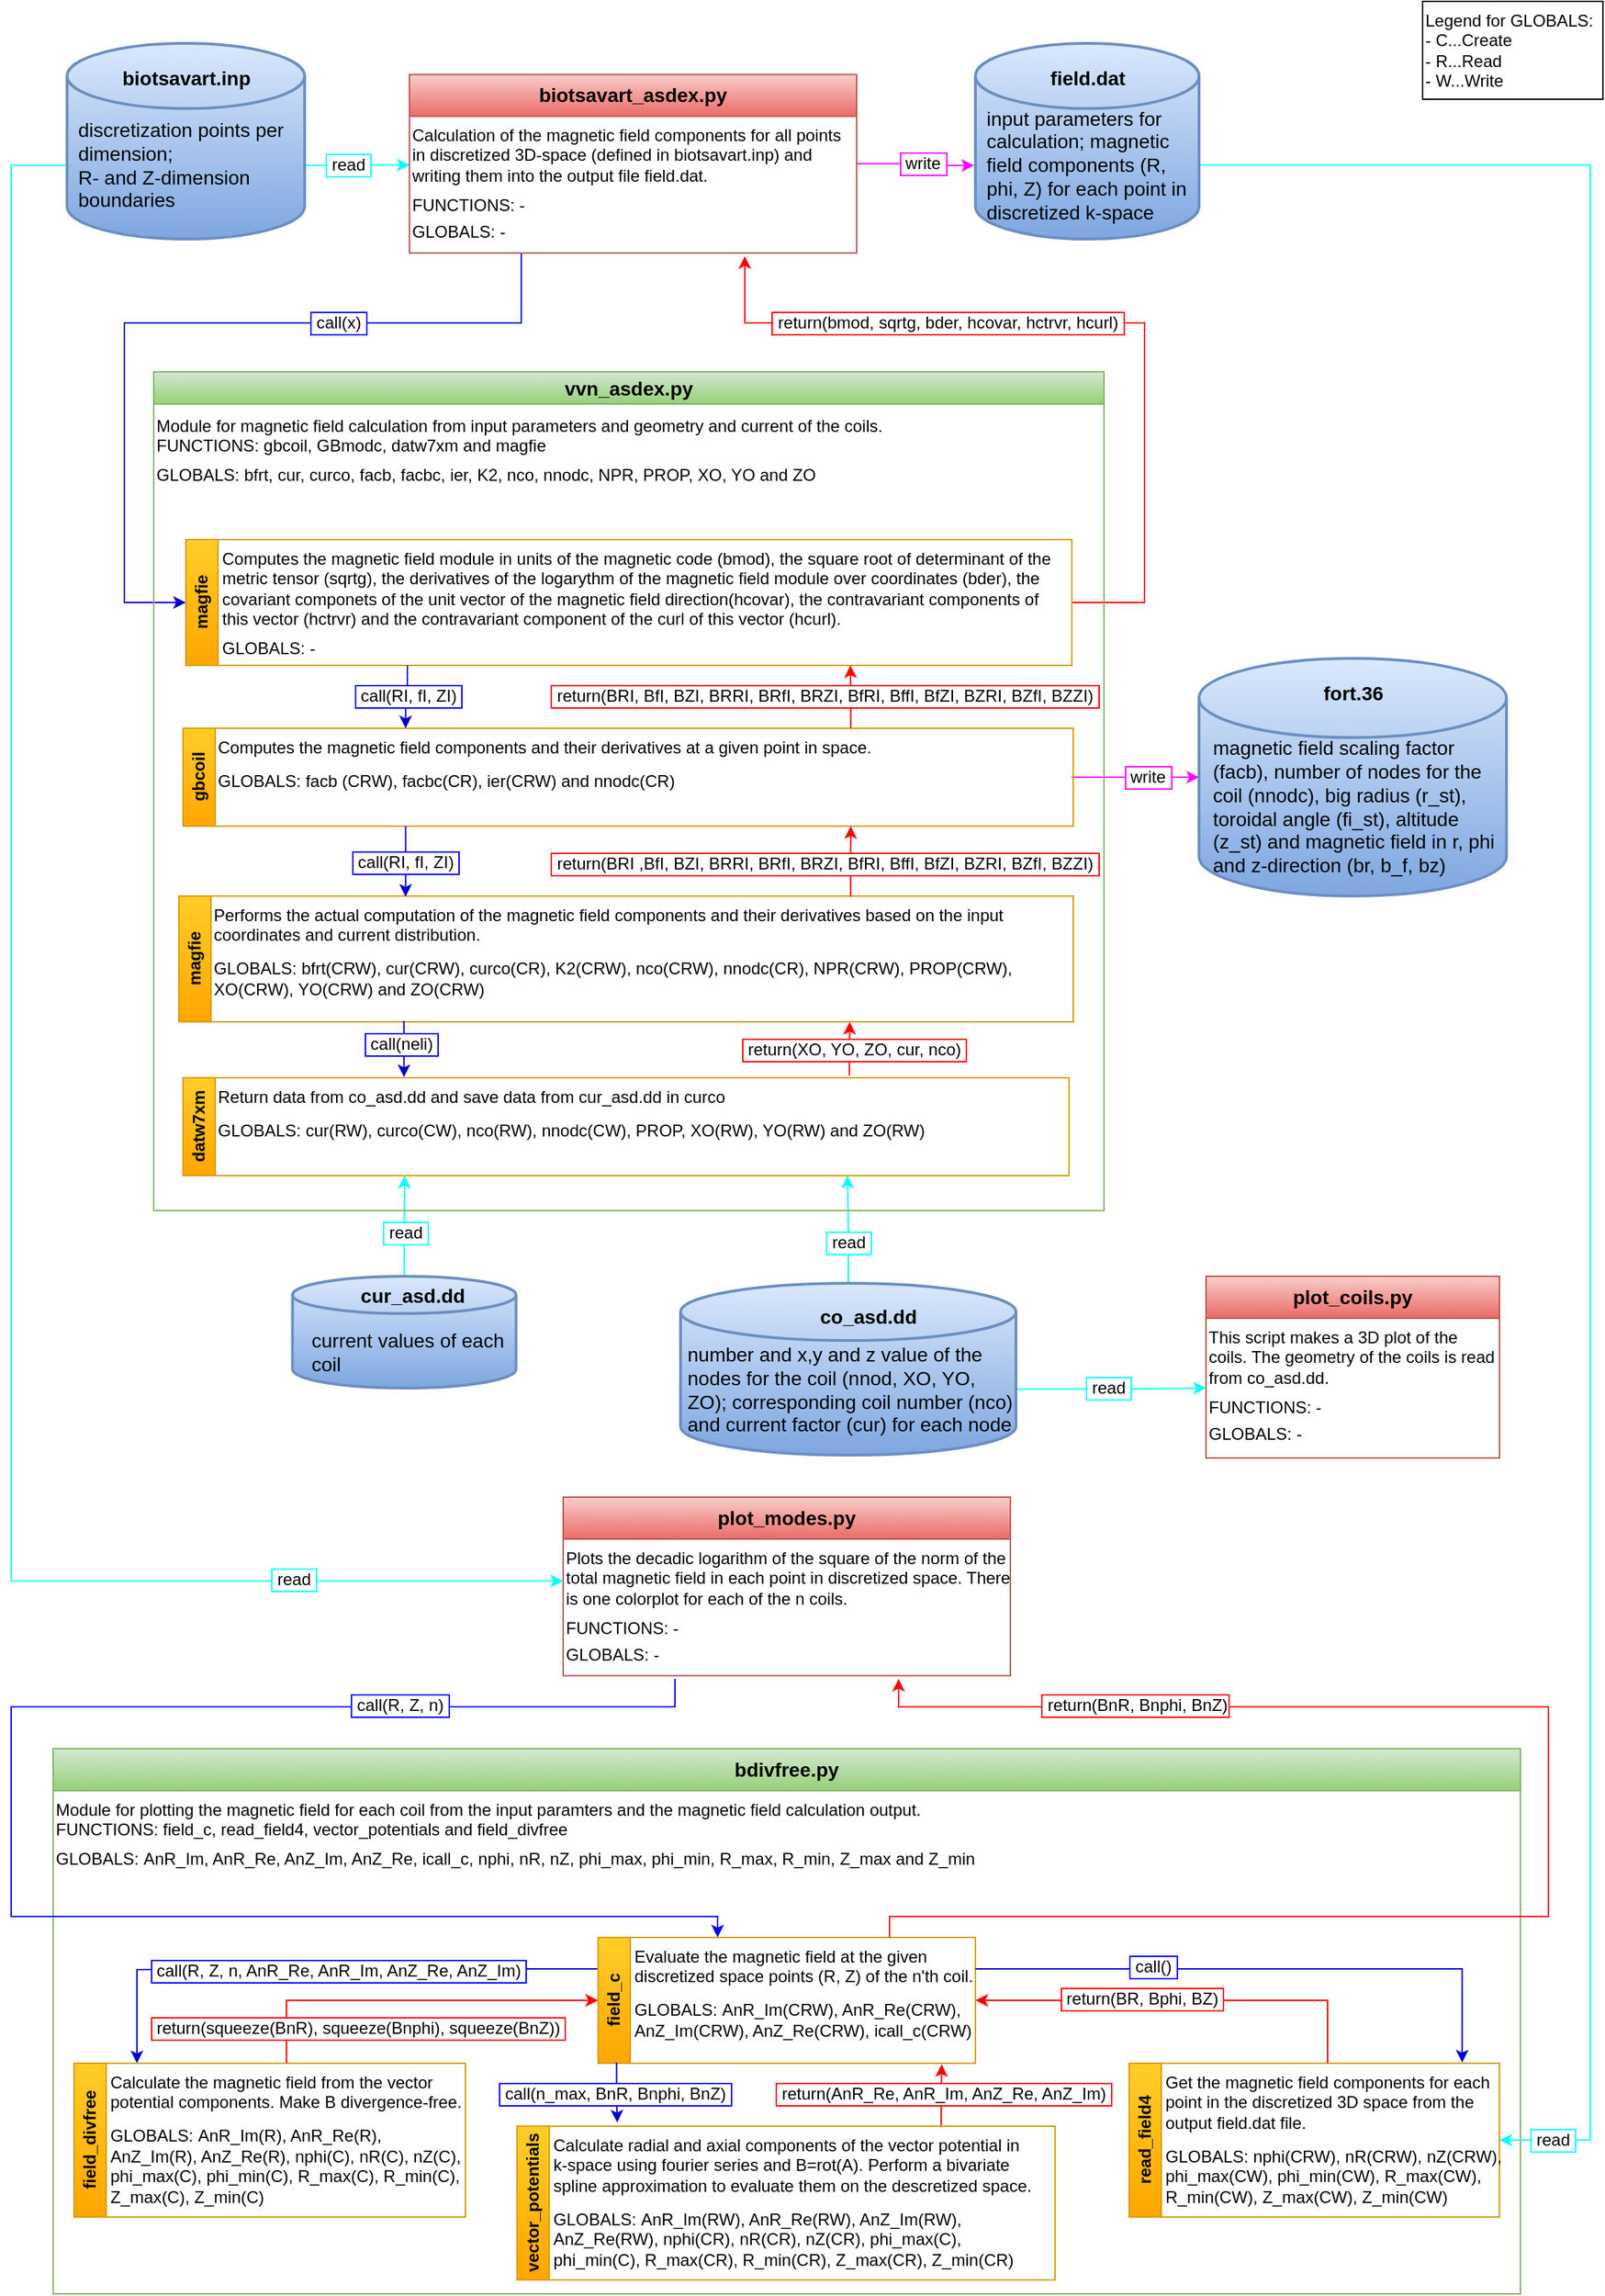 <mxfile version="24.7.17">
  <diagram name="Seite-1" id="KML-y1pZwPQG-cm2UpIH">
    <mxGraphModel dx="1119" dy="608" grid="1" gridSize="10" guides="1" tooltips="1" connect="1" arrows="1" fold="1" page="1" pageScale="1" pageWidth="1169" pageHeight="1654" math="0" shadow="0">
      <root>
        <mxCell id="0" />
        <mxCell id="1" parent="0" />
        <mxCell id="Q28VvBy3h67f0ebGIVPd-3" value="" style="edgeStyle=orthogonalEdgeStyle;rounded=0;orthogonalLoop=1;jettySize=auto;html=1;entryX=-0.006;entryY=0.624;entryDx=0;entryDy=0;entryPerimeter=0;strokeColor=#ff00ff;" parent="1" source="TQm6dS169vfw1QDtVwA7-24" target="TQm6dS169vfw1QDtVwA7-19" edge="1">
          <mxGeometry relative="1" as="geometry" />
        </mxCell>
        <mxCell id="Q28VvBy3h67f0ebGIVPd-5" value="&amp;nbsp;write&amp;nbsp;" style="edgeLabel;html=1;align=center;verticalAlign=middle;resizable=0;points=[];fontSize=12;labelBorderColor=#ff00ff;" parent="Q28VvBy3h67f0ebGIVPd-3" vertex="1" connectable="0">
          <mxGeometry x="-0.24" y="-2" relative="1" as="geometry">
            <mxPoint x="14" y="-2" as="offset" />
          </mxGeometry>
        </mxCell>
        <mxCell id="7N_agk7MGS3db1LfP_Yc-10" style="edgeStyle=orthogonalEdgeStyle;rounded=0;orthogonalLoop=1;jettySize=auto;html=1;exitX=0.25;exitY=1;exitDx=0;exitDy=0;entryX=0;entryY=0.5;entryDx=0;entryDy=0;fillColor=#1ba1e2;strokeColor=#0000cd;" parent="1" source="TQm6dS169vfw1QDtVwA7-24" target="7N_agk7MGS3db1LfP_Yc-7" edge="1">
          <mxGeometry relative="1" as="geometry">
            <Array as="points">
              <mxPoint x="395" y="230" />
              <mxPoint x="111" y="230" />
              <mxPoint x="111" y="430" />
              <mxPoint x="155" y="430" />
            </Array>
          </mxGeometry>
        </mxCell>
        <mxCell id="7N_agk7MGS3db1LfP_Yc-12" value="&amp;nbsp;call(x)&amp;nbsp;" style="edgeLabel;html=1;align=center;verticalAlign=middle;resizable=0;points=[];fontSize=12;fontStyle=0;labelBorderColor=#0000FF;" parent="7N_agk7MGS3db1LfP_Yc-10" vertex="1" connectable="0">
          <mxGeometry x="-0.385" y="-2" relative="1" as="geometry">
            <mxPoint x="-4" y="2" as="offset" />
          </mxGeometry>
        </mxCell>
        <mxCell id="TQm6dS169vfw1QDtVwA7-24" value="&lt;font style=&quot;font-size: 14px;&quot;&gt;biotsavart_asdex.py&lt;/font&gt;" style="swimlane;whiteSpace=wrap;html=1;startSize=30;fillColor=#f8cecc;gradientColor=#ea6b66;strokeColor=#b85450;" parent="1" vertex="1">
          <mxGeometry x="315" y="52.23" width="320" height="127.77" as="geometry" />
        </mxCell>
        <mxCell id="7N_agk7MGS3db1LfP_Yc-2" value="Calculation of the magnetic field components for all points in discretized 3D-space (defined in biotsavart.inp) and writing them into the output file field.dat.&lt;div style=&quot;line-height: 80%;&quot;&gt;&lt;br&gt;&lt;/div&gt;&lt;div style=&quot;line-height: 80%;&quot;&gt;FUNCTIONS: -&lt;br&gt;&lt;div style=&quot;line-height: 80%;&quot;&gt;&lt;br&gt;&lt;/div&gt;&lt;div&gt;GLOBALS: -&lt;/div&gt;&lt;/div&gt;" style="text;html=1;align=left;verticalAlign=top;whiteSpace=wrap;rounded=0;horizontal=1;" parent="TQm6dS169vfw1QDtVwA7-24" vertex="1">
          <mxGeometry y="30" width="320" height="100" as="geometry" />
        </mxCell>
        <mxCell id="Q28VvBy3h67f0ebGIVPd-6" value="" style="endArrow=classic;html=1;rounded=0;exitX=1.005;exitY=0.624;exitDx=0;exitDy=0;exitPerimeter=0;strokeColor=#00ffff;" parent="1" source="TQm6dS169vfw1QDtVwA7-11" edge="1">
          <mxGeometry width="50" height="50" relative="1" as="geometry">
            <mxPoint x="245" y="116.99" as="sourcePoint" />
            <mxPoint x="315" y="116.99" as="targetPoint" />
          </mxGeometry>
        </mxCell>
        <mxCell id="Q28VvBy3h67f0ebGIVPd-7" value="&amp;nbsp;read&amp;nbsp;" style="edgeLabel;html=1;align=center;verticalAlign=middle;resizable=0;points=[];fontSize=12;labelBorderColor=#00FFFF;" parent="Q28VvBy3h67f0ebGIVPd-6" vertex="1" connectable="0">
          <mxGeometry x="-0.192" y="-2" relative="1" as="geometry">
            <mxPoint y="-2" as="offset" />
          </mxGeometry>
        </mxCell>
        <mxCell id="7N_agk7MGS3db1LfP_Yc-11" style="edgeStyle=orthogonalEdgeStyle;rounded=0;orthogonalLoop=1;jettySize=auto;html=1;exitX=1;exitY=0.5;exitDx=0;exitDy=0;entryX=0.75;entryY=1;entryDx=0;entryDy=0;strokeColor=#ff0000;" parent="1" source="7N_agk7MGS3db1LfP_Yc-7" target="7N_agk7MGS3db1LfP_Yc-2" edge="1">
          <mxGeometry relative="1" as="geometry">
            <Array as="points">
              <mxPoint x="841" y="430" />
              <mxPoint x="841" y="230" />
              <mxPoint x="555" y="230" />
            </Array>
          </mxGeometry>
        </mxCell>
        <mxCell id="7N_agk7MGS3db1LfP_Yc-13" value="&amp;nbsp;return(bmod, sqrtg, bder, hcovar, hctrvr, hcurl)&amp;nbsp;" style="edgeLabel;html=1;align=center;verticalAlign=middle;resizable=0;points=[];fontSize=12;labelBorderColor=#ff0000;fontColor=#000000;" parent="7N_agk7MGS3db1LfP_Yc-11" vertex="1" connectable="0">
          <mxGeometry x="0.555" y="-3" relative="1" as="geometry">
            <mxPoint x="62" y="3" as="offset" />
          </mxGeometry>
        </mxCell>
        <mxCell id="7N_agk7MGS3db1LfP_Yc-56" style="edgeStyle=orthogonalEdgeStyle;rounded=0;orthogonalLoop=1;jettySize=auto;html=1;exitX=1;exitY=0.5;exitDx=0;exitDy=0;entryX=0;entryY=0.5;entryDx=0;entryDy=0;entryPerimeter=0;strokeColor=#FF00FF;" parent="1" source="7N_agk7MGS3db1LfP_Yc-28" target="7N_agk7MGS3db1LfP_Yc-45" edge="1">
          <mxGeometry relative="1" as="geometry">
            <mxPoint x="921" y="555" as="targetPoint" />
          </mxGeometry>
        </mxCell>
        <mxCell id="7N_agk7MGS3db1LfP_Yc-57" value="&amp;nbsp;write&amp;nbsp;" style="edgeLabel;html=1;align=center;verticalAlign=middle;resizable=0;points=[];fontSize=12;labelBorderColor=#FF00FF;" parent="7N_agk7MGS3db1LfP_Yc-56" vertex="1" connectable="0">
          <mxGeometry x="0.19" relative="1" as="geometry">
            <mxPoint as="offset" />
          </mxGeometry>
        </mxCell>
        <mxCell id="7N_agk7MGS3db1LfP_Yc-61" style="edgeStyle=orthogonalEdgeStyle;rounded=0;orthogonalLoop=1;jettySize=auto;html=1;exitX=0.5;exitY=0;exitDx=0;exitDy=0;exitPerimeter=0;entryX=0.25;entryY=1;entryDx=0;entryDy=0;strokeColor=#00ffff;" parent="1" source="7N_agk7MGS3db1LfP_Yc-53" target="7N_agk7MGS3db1LfP_Yc-32" edge="1">
          <mxGeometry relative="1" as="geometry" />
        </mxCell>
        <mxCell id="7N_agk7MGS3db1LfP_Yc-62" value="&amp;nbsp;read&amp;nbsp;" style="edgeLabel;html=1;align=center;verticalAlign=middle;resizable=0;points=[];fontSize=12;labelBorderColor=#00FFFF;" parent="7N_agk7MGS3db1LfP_Yc-61" vertex="1" connectable="0">
          <mxGeometry x="-0.388" y="-3" relative="1" as="geometry">
            <mxPoint x="-3" y="-9" as="offset" />
          </mxGeometry>
        </mxCell>
        <mxCell id="7N_agk7MGS3db1LfP_Yc-63" style="edgeStyle=orthogonalEdgeStyle;rounded=0;orthogonalLoop=1;jettySize=auto;html=1;exitX=0.5;exitY=0;exitDx=0;exitDy=0;exitPerimeter=0;entryX=0.75;entryY=1;entryDx=0;entryDy=0;strokeColor=#00FFFF;" parent="1" source="7N_agk7MGS3db1LfP_Yc-49" target="7N_agk7MGS3db1LfP_Yc-32" edge="1">
          <mxGeometry relative="1" as="geometry" />
        </mxCell>
        <mxCell id="7N_agk7MGS3db1LfP_Yc-64" value="&amp;nbsp;read&amp;nbsp;" style="edgeLabel;html=1;align=center;verticalAlign=middle;resizable=0;points=[];fontSize=12;labelBorderColor=#00FFFF;" parent="7N_agk7MGS3db1LfP_Yc-63" vertex="1" connectable="0">
          <mxGeometry x="-0.246" relative="1" as="geometry">
            <mxPoint as="offset" />
          </mxGeometry>
        </mxCell>
        <mxCell id="7N_agk7MGS3db1LfP_Yc-65" value="&lt;font style=&quot;font-size: 14px;&quot;&gt;plot_modes.py&lt;/font&gt;" style="swimlane;whiteSpace=wrap;html=1;startSize=30;fillColor=#f8cecc;gradientColor=#ea6b66;strokeColor=#b85450;" parent="1" vertex="1">
          <mxGeometry x="425" y="1070" width="320" height="127.77" as="geometry" />
        </mxCell>
        <mxCell id="7N_agk7MGS3db1LfP_Yc-66" value="Plots the decadic logarithm of the square of the norm of the total magnetic field in each point in discretized space. There is one colorplot for each of the n coils.&lt;div style=&quot;line-height: 80%;&quot;&gt;&lt;br&gt;&lt;/div&gt;&lt;div style=&quot;line-height: 80%;&quot;&gt;FUNCTIONS: -&lt;br&gt;&lt;div style=&quot;line-height: 80%;&quot;&gt;&lt;br&gt;&lt;/div&gt;&lt;div&gt;GLOBALS: -&lt;/div&gt;&lt;/div&gt;" style="text;html=1;align=left;verticalAlign=top;whiteSpace=wrap;rounded=0;horizontal=1;" parent="7N_agk7MGS3db1LfP_Yc-65" vertex="1">
          <mxGeometry y="30" width="320" height="100" as="geometry" />
        </mxCell>
        <mxCell id="7N_agk7MGS3db1LfP_Yc-67" value="&lt;font style=&quot;font-size: 14px;&quot;&gt;bdivfree.py&lt;/font&gt;" style="swimlane;whiteSpace=wrap;html=1;startSize=30;fillColor=#d5e8d4;gradientColor=#97d077;strokeColor=#82b366;" parent="1" vertex="1">
          <mxGeometry x="60" y="1250" width="1050" height="390" as="geometry" />
        </mxCell>
        <mxCell id="7N_agk7MGS3db1LfP_Yc-68" value="&lt;div&gt;Module for plotting the magnetic field for each coil from the input paramters and the magnetic field calculation output.&amp;nbsp;&lt;/div&gt;&lt;div&gt;FUNCTIONS: field_c, read_field4, vector_potentials and field_divfree&lt;/div&gt;&lt;div style=&quot;line-height: 80%;&quot;&gt;&lt;br&gt;&lt;div style=&quot;line-height: 80%;&quot;&gt;GLOBALS:&amp;nbsp;&lt;span style=&quot;background-color: initial;&quot;&gt;AnR_Im, AnR_Re, AnZ_Im, AnZ_Re,&amp;nbsp;&lt;/span&gt;&lt;span style=&quot;background-color: initial;&quot;&gt;icall_c,&lt;/span&gt;&lt;span style=&quot;background-color: initial;&quot;&gt;&amp;nbsp;nphi,&lt;/span&gt;&lt;span style=&quot;background-color: initial;&quot;&gt;&amp;nbsp;&lt;/span&gt;&lt;span style=&quot;background-color: initial;&quot;&gt;nR,&lt;/span&gt;&lt;span style=&quot;background-color: initial;&quot;&gt;&amp;nbsp;nZ&lt;/span&gt;&lt;span style=&quot;background-color: initial;&quot;&gt;, phi_max, phi_min&lt;/span&gt;&lt;span style=&quot;background-color: initial;&quot;&gt;, R_max, R_min, Z_max and Z_min&lt;/span&gt;&lt;/div&gt;&lt;/div&gt;" style="text;html=1;align=left;verticalAlign=top;whiteSpace=wrap;rounded=0;horizontal=1;" parent="7N_agk7MGS3db1LfP_Yc-67" vertex="1">
          <mxGeometry y="30" width="1050" height="360" as="geometry" />
        </mxCell>
        <mxCell id="7N_agk7MGS3db1LfP_Yc-129" style="edgeStyle=orthogonalEdgeStyle;rounded=0;orthogonalLoop=1;jettySize=auto;html=1;exitX=0;exitY=0.25;exitDx=0;exitDy=0;strokeColor=#0000cd;" parent="7N_agk7MGS3db1LfP_Yc-67" source="7N_agk7MGS3db1LfP_Yc-79" edge="1">
          <mxGeometry relative="1" as="geometry">
            <mxPoint x="60" y="225" as="targetPoint" />
            <Array as="points">
              <mxPoint x="213" y="158" />
              <mxPoint x="60" y="158" />
            </Array>
          </mxGeometry>
        </mxCell>
        <mxCell id="7N_agk7MGS3db1LfP_Yc-131" value="&lt;font style=&quot;font-size: 12px;&quot;&gt;&amp;nbsp;call(R, Z, n, AnR_Re, AnR_Im, AnZ_Re, AnZ_Im)&amp;nbsp;&lt;/font&gt;" style="edgeLabel;html=1;align=center;verticalAlign=middle;resizable=0;points=[];labelBorderColor=#0000ff;" parent="7N_agk7MGS3db1LfP_Yc-129" vertex="1" connectable="0">
          <mxGeometry x="0.129" y="1" relative="1" as="geometry">
            <mxPoint x="38" as="offset" />
          </mxGeometry>
        </mxCell>
        <mxCell id="7N_agk7MGS3db1LfP_Yc-79" value="field_c" style="swimlane;horizontal=0;whiteSpace=wrap;html=1;fillColor=#ffcd28;gradientColor=#ffa500;strokeColor=#d79b00;" parent="7N_agk7MGS3db1LfP_Yc-67" vertex="1">
          <mxGeometry x="390" y="135" width="270" height="90" as="geometry">
            <mxRectangle x="23" y="140" width="40" height="70" as="alternateBounds" />
          </mxGeometry>
        </mxCell>
        <mxCell id="7N_agk7MGS3db1LfP_Yc-80" value="Evaluate the magnetic field at the given discretized space points (R, Z) of the n&#39;th coil.&lt;div style=&quot;line-height: 80%;&quot;&gt;&lt;br&gt;&lt;div style=&quot;line-height: 120%;&quot;&gt;GLOBALS:&amp;nbsp;&lt;span style=&quot;background-color: initial;&quot;&gt;AnR_Im(CRW), AnR_Re&lt;/span&gt;&lt;span style=&quot;background-color: initial;&quot;&gt;(CRW)&lt;/span&gt;&lt;span style=&quot;background-color: initial;&quot;&gt;, AnZ_Im&lt;/span&gt;&lt;span style=&quot;background-color: initial;&quot;&gt;(CRW)&lt;/span&gt;&lt;span style=&quot;background-color: initial;&quot;&gt;, AnZ_Re&lt;/span&gt;&lt;span style=&quot;background-color: initial;&quot;&gt;(CRW)&lt;/span&gt;&lt;span style=&quot;background-color: initial;&quot;&gt;,&amp;nbsp;&lt;/span&gt;&lt;span style=&quot;background-color: initial;&quot;&gt;icall_c&lt;/span&gt;&lt;span style=&quot;background-color: initial;&quot;&gt;(CRW)&lt;/span&gt;&lt;/div&gt;&lt;/div&gt;" style="text;html=1;align=left;verticalAlign=top;whiteSpace=wrap;rounded=0;" parent="7N_agk7MGS3db1LfP_Yc-79" vertex="1">
          <mxGeometry x="24" width="246" height="90" as="geometry" />
        </mxCell>
        <mxCell id="7N_agk7MGS3db1LfP_Yc-93" value="vector_potentials" style="swimlane;horizontal=0;whiteSpace=wrap;html=1;container=0;fillColor=#ffcd28;strokeColor=#d79b00;gradientColor=#ffa500;" parent="7N_agk7MGS3db1LfP_Yc-67" vertex="1">
          <mxGeometry x="332" y="270" width="385" height="110" as="geometry">
            <mxRectangle x="23" y="140" width="40" height="70" as="alternateBounds" />
          </mxGeometry>
        </mxCell>
        <mxCell id="7N_agk7MGS3db1LfP_Yc-97" value="read_field4" style="swimlane;horizontal=0;whiteSpace=wrap;html=1;container=0;fillColor=#ffcd28;strokeColor=#d79b00;gradientColor=#ffa500;" parent="7N_agk7MGS3db1LfP_Yc-67" vertex="1">
          <mxGeometry x="770" y="225" width="265" height="110" as="geometry">
            <mxRectangle x="23" y="140" width="40" height="70" as="alternateBounds" />
          </mxGeometry>
        </mxCell>
        <mxCell id="7N_agk7MGS3db1LfP_Yc-107" value="field_divfree" style="swimlane;horizontal=0;whiteSpace=wrap;html=1;container=0;fillColor=#ffcd28;strokeColor=#d79b00;gradientColor=#ffa500;" parent="7N_agk7MGS3db1LfP_Yc-67" vertex="1">
          <mxGeometry x="15" y="225" width="280" height="110" as="geometry">
            <mxRectangle x="23" y="140" width="40" height="70" as="alternateBounds" />
          </mxGeometry>
        </mxCell>
        <mxCell id="7N_agk7MGS3db1LfP_Yc-130" style="edgeStyle=orthogonalEdgeStyle;rounded=0;orthogonalLoop=1;jettySize=auto;html=1;exitX=0.5;exitY=0;exitDx=0;exitDy=0;entryX=0;entryY=0.5;entryDx=0;entryDy=0;strokeColor=#ff0000;" parent="7N_agk7MGS3db1LfP_Yc-67" source="7N_agk7MGS3db1LfP_Yc-108" target="7N_agk7MGS3db1LfP_Yc-79" edge="1">
          <mxGeometry relative="1" as="geometry" />
        </mxCell>
        <mxCell id="7N_agk7MGS3db1LfP_Yc-132" value="&lt;font style=&quot;font-size: 12px;&quot;&gt;&amp;nbsp;return(squeeze(BnR), squeeze(Bnphi), squeeze(BnZ))&amp;nbsp;&lt;/font&gt;" style="edgeLabel;html=1;align=center;verticalAlign=middle;resizable=0;points=[];labelBorderColor=#ff0000;" parent="7N_agk7MGS3db1LfP_Yc-130" vertex="1" connectable="0">
          <mxGeometry x="0.061" y="3" relative="1" as="geometry">
            <mxPoint x="-46" y="23" as="offset" />
          </mxGeometry>
        </mxCell>
        <mxCell id="7N_agk7MGS3db1LfP_Yc-135" style="edgeStyle=orthogonalEdgeStyle;rounded=0;orthogonalLoop=1;jettySize=auto;html=1;exitX=0.785;exitY=-0.006;exitDx=0;exitDy=0;entryX=0.902;entryY=1.008;entryDx=0;entryDy=0;entryPerimeter=0;exitPerimeter=0;strokeColor=#ff0000;" parent="7N_agk7MGS3db1LfP_Yc-67" source="7N_agk7MGS3db1LfP_Yc-94" target="7N_agk7MGS3db1LfP_Yc-80" edge="1">
          <mxGeometry relative="1" as="geometry" />
        </mxCell>
        <mxCell id="7N_agk7MGS3db1LfP_Yc-136" value="&lt;font style=&quot;font-size: 12px;&quot;&gt;&amp;nbsp;return(AnR_Re, AnR_Im, AnZ_Re, AnZ_Im)&amp;nbsp;&lt;/font&gt;" style="edgeLabel;html=1;align=center;verticalAlign=middle;resizable=0;points=[];labelBorderColor=#ff0000;" parent="7N_agk7MGS3db1LfP_Yc-135" vertex="1" connectable="0">
          <mxGeometry x="-0.179" y="-1" relative="1" as="geometry">
            <mxPoint y="-5" as="offset" />
          </mxGeometry>
        </mxCell>
        <mxCell id="7N_agk7MGS3db1LfP_Yc-139" style="edgeStyle=orthogonalEdgeStyle;rounded=0;orthogonalLoop=1;jettySize=auto;html=1;exitX=0.049;exitY=0.995;exitDx=0;exitDy=0;entryX=0.134;entryY=-0.024;entryDx=0;entryDy=0;entryPerimeter=0;exitPerimeter=0;strokeColor=#0000cd;" parent="7N_agk7MGS3db1LfP_Yc-67" source="7N_agk7MGS3db1LfP_Yc-79" target="7N_agk7MGS3db1LfP_Yc-94" edge="1">
          <mxGeometry relative="1" as="geometry" />
        </mxCell>
        <mxCell id="7N_agk7MGS3db1LfP_Yc-140" value="&lt;span style=&quot;font-size: 12px;&quot;&gt;&amp;nbsp;call(n_max, BnR, Bnphi, BnZ)&amp;nbsp;&lt;/span&gt;" style="edgeLabel;html=1;align=center;verticalAlign=middle;resizable=0;points=[];labelBorderColor=#0000ff;" parent="7N_agk7MGS3db1LfP_Yc-139" vertex="1" connectable="0">
          <mxGeometry x="-0.03" y="-1" relative="1" as="geometry">
            <mxPoint y="1" as="offset" />
          </mxGeometry>
        </mxCell>
        <mxCell id="7N_agk7MGS3db1LfP_Yc-141" style="edgeStyle=orthogonalEdgeStyle;rounded=0;orthogonalLoop=1;jettySize=auto;html=1;exitX=1;exitY=0.25;exitDx=0;exitDy=0;entryX=0.908;entryY=-0.005;entryDx=0;entryDy=0;entryPerimeter=0;strokeColor=#0000cd;" parent="7N_agk7MGS3db1LfP_Yc-67" source="7N_agk7MGS3db1LfP_Yc-80" target="7N_agk7MGS3db1LfP_Yc-98" edge="1">
          <mxGeometry relative="1" as="geometry" />
        </mxCell>
        <mxCell id="7N_agk7MGS3db1LfP_Yc-144" value="&lt;font style=&quot;font-size: 12px;&quot;&gt;&amp;nbsp;call()&amp;nbsp;&lt;/font&gt;" style="edgeLabel;html=1;align=center;verticalAlign=middle;resizable=0;points=[];fontSize=12;labelBorderColor=#0000ff;" parent="7N_agk7MGS3db1LfP_Yc-141" vertex="1" connectable="0">
          <mxGeometry x="-0.389" y="2" relative="1" as="geometry">
            <mxPoint as="offset" />
          </mxGeometry>
        </mxCell>
        <mxCell id="7N_agk7MGS3db1LfP_Yc-142" style="edgeStyle=orthogonalEdgeStyle;rounded=0;orthogonalLoop=1;jettySize=auto;html=1;exitX=0.5;exitY=0;exitDx=0;exitDy=0;entryX=1;entryY=0.5;entryDx=0;entryDy=0;strokeColor=#ff0000;" parent="7N_agk7MGS3db1LfP_Yc-67" source="7N_agk7MGS3db1LfP_Yc-98" target="7N_agk7MGS3db1LfP_Yc-80" edge="1">
          <mxGeometry relative="1" as="geometry" />
        </mxCell>
        <mxCell id="7N_agk7MGS3db1LfP_Yc-145" value="&lt;font style=&quot;font-size: 12px;&quot;&gt;&amp;nbsp;return(BR, Bphi, BZ)&amp;nbsp;&lt;/font&gt;" style="edgeLabel;html=1;align=center;verticalAlign=middle;resizable=0;points=[];labelBorderColor=#ff0000;" parent="7N_agk7MGS3db1LfP_Yc-142" vertex="1" connectable="0">
          <mxGeometry x="0.202" y="-1" relative="1" as="geometry">
            <mxPoint as="offset" />
          </mxGeometry>
        </mxCell>
        <mxCell id="7N_agk7MGS3db1LfP_Yc-108" value="Calculate the magnetic field from the vector potential components. Make B divergence-free.&lt;div style=&quot;line-height: 80%;&quot;&gt;&lt;br&gt;&lt;div style=&quot;line-height: 120%;&quot;&gt;GLOBALS:&amp;nbsp;&lt;span style=&quot;background-color: initial;&quot;&gt;AnR_Im(R), AnR_Re&lt;/span&gt;&lt;span style=&quot;background-color: initial;&quot;&gt;(R)&lt;/span&gt;&lt;span style=&quot;background-color: initial;&quot;&gt;, AnZ_Im&lt;/span&gt;&lt;span style=&quot;background-color: initial;&quot;&gt;(R)&lt;/span&gt;&lt;span style=&quot;background-color: initial;&quot;&gt;, AnZ_Re&lt;/span&gt;&lt;span style=&quot;background-color: initial;&quot;&gt;(R)&lt;/span&gt;&lt;span style=&quot;background-color: initial;&quot;&gt;,&amp;nbsp;&lt;/span&gt;&lt;span style=&quot;background-color: initial;&quot;&gt;nphi(C),&lt;/span&gt;&lt;span style=&quot;background-color: initial;&quot;&gt;&amp;nbsp;&lt;/span&gt;&lt;span style=&quot;background-color: initial;&quot;&gt;nR&lt;/span&gt;&lt;span style=&quot;background-color: initial;&quot;&gt;(C)&lt;/span&gt;&lt;span style=&quot;background-color: initial;&quot;&gt;,&lt;/span&gt;&lt;span style=&quot;background-color: initial;&quot;&gt;&amp;nbsp;nZ&lt;/span&gt;&lt;span style=&quot;background-color: initial;&quot;&gt;(C)&lt;/span&gt;&lt;span style=&quot;background-color: initial;&quot;&gt;, phi_max&lt;/span&gt;&lt;span style=&quot;background-color: initial;&quot;&gt;(C)&lt;/span&gt;&lt;span style=&quot;background-color: initial;&quot;&gt;, phi_min&lt;/span&gt;&lt;span style=&quot;background-color: initial;&quot;&gt;(C)&lt;/span&gt;&lt;span style=&quot;background-color: initial;&quot;&gt;, R_max&lt;/span&gt;&lt;span style=&quot;background-color: initial;&quot;&gt;(C)&lt;/span&gt;&lt;span style=&quot;background-color: initial;&quot;&gt;, R_min&lt;/span&gt;&lt;span style=&quot;background-color: initial;&quot;&gt;(C)&lt;/span&gt;&lt;span style=&quot;background-color: initial;&quot;&gt;, Z_max&lt;/span&gt;&lt;span style=&quot;background-color: initial;&quot;&gt;(C)&lt;/span&gt;&lt;span style=&quot;background-color: initial;&quot;&gt;, Z_min&lt;/span&gt;&lt;span style=&quot;background-color: initial;&quot;&gt;(C)&lt;/span&gt;&lt;/div&gt;&lt;/div&gt;" style="text;html=1;align=left;verticalAlign=top;whiteSpace=wrap;rounded=0;" parent="7N_agk7MGS3db1LfP_Yc-67" vertex="1">
          <mxGeometry x="39" y="225" width="256" height="110" as="geometry" />
        </mxCell>
        <mxCell id="7N_agk7MGS3db1LfP_Yc-94" value="Calculate radial and axial components of the vector potential in&amp;nbsp;&lt;div&gt;k-space using fourier series and B=rot(A). Perform a bivariate spline approximation to evaluate them on the descretized space.&lt;div style=&quot;line-height: 80%;&quot;&gt;&lt;br&gt;&lt;div style=&quot;line-height: 120%;&quot;&gt;GLOBALS:&amp;nbsp;&lt;span style=&quot;background-color: initial;&quot;&gt;AnR_Im(RW), AnR_Re&lt;/span&gt;&lt;span style=&quot;background-color: initial;&quot;&gt;(RW)&lt;/span&gt;&lt;span style=&quot;background-color: initial;&quot;&gt;, AnZ_Im&lt;/span&gt;&lt;span style=&quot;background-color: initial;&quot;&gt;(RW)&lt;/span&gt;&lt;span style=&quot;background-color: initial;&quot;&gt;, AnZ_Re&lt;/span&gt;&lt;span style=&quot;background-color: initial;&quot;&gt;(RW)&lt;/span&gt;&lt;span style=&quot;background-color: initial;&quot;&gt;,&amp;nbsp;&lt;/span&gt;&lt;span style=&quot;background-color: initial;&quot;&gt;nphi(CR),&lt;/span&gt;&lt;span style=&quot;background-color: initial;&quot;&gt;&amp;nbsp;&lt;/span&gt;&lt;span style=&quot;background-color: initial;&quot;&gt;nR&lt;/span&gt;&lt;span style=&quot;background-color: initial;&quot;&gt;(CR)&lt;/span&gt;&lt;span style=&quot;background-color: initial;&quot;&gt;,&lt;/span&gt;&lt;span style=&quot;background-color: initial;&quot;&gt;&amp;nbsp;nZ&lt;/span&gt;&lt;span style=&quot;background-color: initial;&quot;&gt;(CR)&lt;/span&gt;&lt;span style=&quot;background-color: initial;&quot;&gt;, phi_max&lt;/span&gt;&lt;span style=&quot;background-color: initial;&quot;&gt;(C)&lt;/span&gt;&lt;span style=&quot;background-color: initial;&quot;&gt;, phi_min&lt;/span&gt;&lt;span style=&quot;background-color: initial;&quot;&gt;(C)&lt;/span&gt;&lt;span style=&quot;background-color: initial;&quot;&gt;, R_max&lt;/span&gt;&lt;span style=&quot;background-color: initial;&quot;&gt;(CR)&lt;/span&gt;&lt;span style=&quot;background-color: initial;&quot;&gt;, R_min&lt;/span&gt;&lt;span style=&quot;background-color: initial;&quot;&gt;(CR)&lt;/span&gt;&lt;span style=&quot;background-color: initial;&quot;&gt;, Z_max&lt;/span&gt;&lt;span style=&quot;background-color: initial;&quot;&gt;(CR)&lt;/span&gt;&lt;span style=&quot;background-color: initial;&quot;&gt;, Z_min&lt;/span&gt;&lt;span style=&quot;background-color: initial;&quot;&gt;(CR)&lt;/span&gt;&lt;/div&gt;&lt;/div&gt;&lt;/div&gt;" style="text;html=1;align=left;verticalAlign=top;whiteSpace=wrap;rounded=0;" parent="7N_agk7MGS3db1LfP_Yc-67" vertex="1">
          <mxGeometry x="356" y="270" width="356" height="110" as="geometry" />
        </mxCell>
        <mxCell id="7N_agk7MGS3db1LfP_Yc-98" value="Get the magnetic field components for each point in the discretized 3D space from the output field.dat file.&lt;div style=&quot;line-height: 80%;&quot;&gt;&lt;br&gt;&lt;div style=&quot;line-height: 120%;&quot;&gt;GLOBALS:&amp;nbsp;&lt;span style=&quot;background-color: initial;&quot;&gt;nphi(CRW),&lt;/span&gt;&lt;span style=&quot;background-color: initial;&quot;&gt;&amp;nbsp;&lt;/span&gt;&lt;span style=&quot;background-color: initial;&quot;&gt;nR&lt;/span&gt;&lt;span style=&quot;background-color: initial;&quot;&gt;(CRW)&lt;/span&gt;&lt;span style=&quot;background-color: initial;&quot;&gt;,&lt;/span&gt;&lt;span style=&quot;background-color: initial;&quot;&gt;&amp;nbsp;nZ&lt;/span&gt;&lt;span style=&quot;background-color: initial;&quot;&gt;(CRW)&lt;/span&gt;&lt;span style=&quot;background-color: initial;&quot;&gt;, phi_max&lt;/span&gt;&lt;span style=&quot;background-color: initial;&quot;&gt;(CW)&lt;/span&gt;&lt;span style=&quot;background-color: initial;&quot;&gt;, phi_min&lt;/span&gt;&lt;span style=&quot;background-color: initial;&quot;&gt;(CW)&lt;/span&gt;&lt;span style=&quot;background-color: initial;&quot;&gt;, R_max&lt;/span&gt;&lt;span style=&quot;background-color: initial;&quot;&gt;(CW)&lt;/span&gt;&lt;span style=&quot;background-color: initial;&quot;&gt;, R_min&lt;/span&gt;&lt;span style=&quot;background-color: initial;&quot;&gt;(CW)&lt;/span&gt;&lt;span style=&quot;background-color: initial;&quot;&gt;, Z_max&lt;/span&gt;&lt;span style=&quot;background-color: initial;&quot;&gt;(CW)&lt;/span&gt;&lt;span style=&quot;background-color: initial;&quot;&gt;, Z_min&lt;/span&gt;&lt;span style=&quot;background-color: initial;&quot;&gt;(CW)&lt;/span&gt;&lt;/div&gt;&lt;/div&gt;" style="text;html=1;align=left;verticalAlign=top;whiteSpace=wrap;rounded=0;" parent="7N_agk7MGS3db1LfP_Yc-67" vertex="1">
          <mxGeometry x="794" y="225" width="236" height="110" as="geometry" />
        </mxCell>
        <mxCell id="7N_agk7MGS3db1LfP_Yc-112" style="edgeStyle=orthogonalEdgeStyle;rounded=0;orthogonalLoop=1;jettySize=auto;html=1;exitX=0.25;exitY=1;exitDx=0;exitDy=0;entryX=0.25;entryY=0;entryDx=0;entryDy=0;strokeColor=#0000ff;" parent="1" source="7N_agk7MGS3db1LfP_Yc-66" target="7N_agk7MGS3db1LfP_Yc-80" edge="1">
          <mxGeometry relative="1" as="geometry">
            <Array as="points">
              <mxPoint x="505" y="1220" />
              <mxPoint x="30" y="1220" />
              <mxPoint x="30" y="1370" />
              <mxPoint x="535" y="1370" />
            </Array>
          </mxGeometry>
        </mxCell>
        <mxCell id="7N_agk7MGS3db1LfP_Yc-124" value="&amp;nbsp;call(R, Z, n)&amp;nbsp;" style="edgeLabel;html=1;align=center;verticalAlign=middle;resizable=0;points=[];fontSize=12;labelBorderColor=#0000FF;" parent="7N_agk7MGS3db1LfP_Yc-112" vertex="1" connectable="0">
          <mxGeometry x="-0.627" y="-1" relative="1" as="geometry">
            <mxPoint as="offset" />
          </mxGeometry>
        </mxCell>
        <mxCell id="7N_agk7MGS3db1LfP_Yc-113" style="edgeStyle=orthogonalEdgeStyle;rounded=0;orthogonalLoop=1;jettySize=auto;html=1;exitX=0.75;exitY=0;exitDx=0;exitDy=0;entryX=0.75;entryY=1;entryDx=0;entryDy=0;strokeColor=#ff0000;" parent="1" source="7N_agk7MGS3db1LfP_Yc-80" target="7N_agk7MGS3db1LfP_Yc-66" edge="1">
          <mxGeometry relative="1" as="geometry">
            <Array as="points">
              <mxPoint x="659" y="1370" />
              <mxPoint x="1130" y="1370" />
              <mxPoint x="1130" y="1220" />
              <mxPoint x="665" y="1220" />
            </Array>
          </mxGeometry>
        </mxCell>
        <mxCell id="7N_agk7MGS3db1LfP_Yc-125" value="&lt;font style=&quot;font-size: 12px;&quot;&gt;&amp;nbsp;return(BnR, Bnphi, BnZ)&lt;/font&gt;" style="edgeLabel;html=1;align=center;verticalAlign=middle;resizable=0;points=[];labelBorderColor=#ff0000;" parent="7N_agk7MGS3db1LfP_Yc-113" vertex="1" connectable="0">
          <mxGeometry x="0.664" y="-1" relative="1" as="geometry">
            <mxPoint as="offset" />
          </mxGeometry>
        </mxCell>
        <mxCell id="7N_agk7MGS3db1LfP_Yc-122" style="edgeStyle=orthogonalEdgeStyle;rounded=0;orthogonalLoop=1;jettySize=auto;html=1;exitX=0;exitY=0.5;exitDx=0;exitDy=0;strokeColor=#00FFFF;" parent="1" source="TQm6dS169vfw1QDtVwA7-15" edge="1">
          <mxGeometry relative="1" as="geometry">
            <mxPoint x="425" y="1130" as="targetPoint" />
            <Array as="points">
              <mxPoint x="30" y="117" />
              <mxPoint x="30" y="1130" />
            </Array>
            <mxPoint x="132.64" y="643" as="sourcePoint" />
          </mxGeometry>
        </mxCell>
        <mxCell id="7N_agk7MGS3db1LfP_Yc-123" value="&lt;font style=&quot;font-size: 12px;&quot;&gt;&amp;nbsp;read&amp;nbsp;&lt;/font&gt;" style="edgeLabel;html=1;align=center;verticalAlign=middle;resizable=0;points=[];labelBorderColor=#00FFFF;" parent="7N_agk7MGS3db1LfP_Yc-122" vertex="1" connectable="0">
          <mxGeometry x="0.875" y="4" relative="1" as="geometry">
            <mxPoint x="-102" y="3" as="offset" />
          </mxGeometry>
        </mxCell>
        <mxCell id="7N_agk7MGS3db1LfP_Yc-126" style="edgeStyle=orthogonalEdgeStyle;rounded=0;orthogonalLoop=1;jettySize=auto;html=1;entryX=1;entryY=0.5;entryDx=0;entryDy=0;strokeColor=#00FFFF;" parent="1" target="7N_agk7MGS3db1LfP_Yc-97" edge="1">
          <mxGeometry relative="1" as="geometry">
            <mxPoint x="880" y="117" as="sourcePoint" />
            <mxPoint x="1100" y="1505" as="targetPoint" />
            <Array as="points">
              <mxPoint x="1160" y="117" />
              <mxPoint x="1160" y="1530" />
            </Array>
          </mxGeometry>
        </mxCell>
        <mxCell id="7N_agk7MGS3db1LfP_Yc-127" value="&lt;font style=&quot;font-size: 12px;&quot;&gt;&amp;nbsp;read&amp;nbsp;&lt;/font&gt;" style="edgeLabel;html=1;align=center;verticalAlign=middle;resizable=0;points=[];fontSize=12;labelBorderColor=#00FFFF;" parent="7N_agk7MGS3db1LfP_Yc-126" vertex="1" connectable="0">
          <mxGeometry x="0.933" y="1" relative="1" as="geometry">
            <mxPoint x="-21" y="-1" as="offset" />
          </mxGeometry>
        </mxCell>
        <mxCell id="7N_agk7MGS3db1LfP_Yc-146" value="&lt;font style=&quot;font-size: 14px;&quot;&gt;plot_coils.py&lt;/font&gt;" style="swimlane;whiteSpace=wrap;html=1;startSize=30;fillColor=#f8cecc;gradientColor=#ea6b66;strokeColor=#b85450;" parent="1" vertex="1">
          <mxGeometry x="885" y="912" width="210" height="130" as="geometry" />
        </mxCell>
        <mxCell id="7N_agk7MGS3db1LfP_Yc-147" value="This script makes a 3D plot of the coils. The geometry of the coils is read from co_asd.dd.&lt;div style=&quot;line-height: 80%;&quot;&gt;&lt;br&gt;&lt;/div&gt;&lt;div style=&quot;line-height: 80%;&quot;&gt;FUNCTIONS: -&lt;br&gt;&lt;div style=&quot;line-height: 80%;&quot;&gt;&lt;br&gt;&lt;/div&gt;&lt;div&gt;GLOBALS: -&lt;/div&gt;&lt;/div&gt;" style="text;html=1;align=left;verticalAlign=top;whiteSpace=wrap;rounded=0;horizontal=1;" parent="7N_agk7MGS3db1LfP_Yc-146" vertex="1">
          <mxGeometry y="30" width="210" height="100" as="geometry" />
        </mxCell>
        <mxCell id="7N_agk7MGS3db1LfP_Yc-149" style="edgeStyle=orthogonalEdgeStyle;rounded=0;orthogonalLoop=1;jettySize=auto;html=1;exitX=1;exitY=0.5;exitDx=0;exitDy=0;entryX=0;entryY=0.5;entryDx=0;entryDy=0;strokeColor=#00FFFF;" parent="1" source="7N_agk7MGS3db1LfP_Yc-50" target="7N_agk7MGS3db1LfP_Yc-147" edge="1">
          <mxGeometry relative="1" as="geometry" />
        </mxCell>
        <mxCell id="7N_agk7MGS3db1LfP_Yc-150" value="&lt;font style=&quot;font-size: 12px;&quot;&gt;&amp;nbsp;read&amp;nbsp;&lt;/font&gt;" style="edgeLabel;html=1;align=center;verticalAlign=middle;resizable=0;points=[];labelBorderColor=#00FFFF;" parent="7N_agk7MGS3db1LfP_Yc-149" vertex="1" connectable="0">
          <mxGeometry x="-0.047" y="1" relative="1" as="geometry">
            <mxPoint as="offset" />
          </mxGeometry>
        </mxCell>
        <mxCell id="TQm6dS169vfw1QDtVwA7-11" value="" style="strokeWidth=2;html=1;shape=mxgraph.flowchart.database;whiteSpace=wrap;fillColor=#dae8fc;strokeColor=#6c8ebf;gradientColor=#7ea6e0;" parent="1" vertex="1">
          <mxGeometry x="70" y="30" width="170" height="140" as="geometry" />
        </mxCell>
        <mxCell id="TQm6dS169vfw1QDtVwA7-15" value="&lt;div style=&quot;&quot;&gt;&lt;font style=&quot;font-size: 14px;&quot;&gt;discretization points per dimension;&amp;nbsp;&lt;/font&gt;&lt;/div&gt;&lt;div style=&quot;&quot;&gt;&lt;font style=&quot;font-size: 14px;&quot;&gt;R- and Z-dimension boundaries&lt;/font&gt;&lt;/div&gt;" style="text;html=1;align=left;verticalAlign=middle;whiteSpace=wrap;rounded=0;" parent="1" vertex="1">
          <mxGeometry x="76.071" y="79.538" width="157.857" height="75.385" as="geometry" />
        </mxCell>
        <mxCell id="TQm6dS169vfw1QDtVwA7-16" value="&lt;font style=&quot;font-size: 14px;&quot;&gt;biotsavart.inp&lt;/font&gt;" style="text;strokeColor=none;fillColor=none;html=1;fontSize=24;fontStyle=1;verticalAlign=middle;align=center;" parent="1" vertex="1">
          <mxGeometry x="94.286" y="40.769" width="121.429" height="21.538" as="geometry" />
        </mxCell>
        <mxCell id="TQm6dS169vfw1QDtVwA7-19" value="" style="strokeWidth=2;html=1;shape=mxgraph.flowchart.database;whiteSpace=wrap;fillColor=#dae8fc;strokeColor=#6c8ebf;gradientColor=#7ea6e0;" parent="1" vertex="1">
          <mxGeometry x="720" y="30" width="160" height="140" as="geometry" />
        </mxCell>
        <mxCell id="TQm6dS169vfw1QDtVwA7-20" value="&lt;div style=&quot;&quot;&gt;&lt;span style=&quot;font-size: 14px;&quot;&gt;input parameters for calculation; magnetic field components (R, phi, Z) for each point in discretized k-space&lt;/span&gt;&lt;/div&gt;" style="text;html=1;align=left;verticalAlign=middle;whiteSpace=wrap;rounded=0;" parent="1" vertex="1">
          <mxGeometry x="725.714" y="79.538" width="148.571" height="75.385" as="geometry" />
        </mxCell>
        <mxCell id="TQm6dS169vfw1QDtVwA7-21" value="&lt;span style=&quot;font-size: 14px;&quot;&gt;field.dat&lt;/span&gt;" style="text;strokeColor=none;fillColor=none;html=1;fontSize=24;fontStyle=1;verticalAlign=middle;align=center;" parent="1" vertex="1">
          <mxGeometry x="742.857" y="40.769" width="114.286" height="21.538" as="geometry" />
        </mxCell>
        <mxCell id="7N_agk7MGS3db1LfP_Yc-45" value="" style="strokeWidth=2;html=1;shape=mxgraph.flowchart.database;whiteSpace=wrap;fillColor=#dae8fc;gradientColor=#7ea6e0;strokeColor=#6c8ebf;" parent="1" vertex="1">
          <mxGeometry x="880" y="470" width="220" height="170" as="geometry" />
        </mxCell>
        <mxCell id="7N_agk7MGS3db1LfP_Yc-46" value="&lt;div style=&quot;&quot;&gt;&lt;span style=&quot;font-size: 14px;&quot;&gt;magnetic field scaling factor (facb), number of nodes for the coil (nnodc),&amp;nbsp;&lt;/span&gt;&lt;span style=&quot;background-color: initial; font-size: 14px;&quot;&gt;big radius (r_st), toroidal angle (fi_st), altitude (z_st) and magnetic field in r, phi and z-direction (br, b_f, bz)&lt;/span&gt;&lt;/div&gt;" style="text;html=1;align=left;verticalAlign=middle;whiteSpace=wrap;rounded=0;" parent="1" vertex="1">
          <mxGeometry x="887.86" y="526" width="204.29" height="100.46" as="geometry" />
        </mxCell>
        <mxCell id="7N_agk7MGS3db1LfP_Yc-47" value="&lt;span style=&quot;font-size: 14px;&quot;&gt;fort.36&lt;/span&gt;" style="text;strokeColor=none;fillColor=none;html=1;fontSize=24;fontStyle=1;verticalAlign=middle;align=center;" parent="1" vertex="1">
          <mxGeometry x="932.867" y="480.769" width="114.286" height="21.538" as="geometry" />
        </mxCell>
        <mxCell id="7N_agk7MGS3db1LfP_Yc-49" value="" style="strokeWidth=2;html=1;shape=mxgraph.flowchart.database;whiteSpace=wrap;fillColor=#dae8fc;gradientColor=#7ea6e0;strokeColor=#6c8ebf;" parent="1" vertex="1">
          <mxGeometry x="509" y="917" width="240" height="123" as="geometry" />
        </mxCell>
        <mxCell id="7N_agk7MGS3db1LfP_Yc-50" value="&lt;div style=&quot;&quot;&gt;&lt;span style=&quot;font-size: 14px;&quot;&gt;number and x,y and z value of the nodes for the coil (nnod, XO, YO, ZO); corresponding coil number (nco) and current factor (cur) for each node&lt;/span&gt;&lt;br&gt;&lt;/div&gt;" style="text;html=1;align=left;verticalAlign=middle;whiteSpace=wrap;rounded=0;" parent="1" vertex="1">
          <mxGeometry x="512.29" y="960.46" width="237.71" height="64.62" as="geometry" />
        </mxCell>
        <mxCell id="7N_agk7MGS3db1LfP_Yc-51" value="&lt;span style=&quot;font-size: 14px;&quot;&gt;co_asd.dd&lt;/span&gt;" style="text;strokeColor=none;fillColor=none;html=1;fontSize=24;fontStyle=1;verticalAlign=middle;align=center;" parent="1" vertex="1">
          <mxGeometry x="550.143" y="929.231" width="185.714" height="18.462" as="geometry" />
        </mxCell>
        <mxCell id="7N_agk7MGS3db1LfP_Yc-53" value="" style="strokeWidth=2;html=1;shape=mxgraph.flowchart.database;whiteSpace=wrap;fillColor=#dae8fc;gradientColor=#7ea6e0;strokeColor=#6c8ebf;" parent="1" vertex="1">
          <mxGeometry x="231.29" y="912" width="160" height="80" as="geometry" />
        </mxCell>
        <mxCell id="7N_agk7MGS3db1LfP_Yc-54" value="&lt;div style=&quot;&quot;&gt;&lt;span style=&quot;font-size: 14px;&quot;&gt;current values of each coil&lt;/span&gt;&lt;/div&gt;" style="text;html=1;align=left;verticalAlign=middle;whiteSpace=wrap;rounded=0;" parent="1" vertex="1">
          <mxGeometry x="242.72" y="959.999" width="148.57" height="11.691" as="geometry" />
        </mxCell>
        <mxCell id="7N_agk7MGS3db1LfP_Yc-55" value="&lt;span style=&quot;font-size: 14px;&quot;&gt;cur_asd.dd&lt;/span&gt;" style="text;strokeColor=none;fillColor=none;html=1;fontSize=24;fontStyle=1;verticalAlign=middle;align=center;" parent="1" vertex="1">
          <mxGeometry x="259.857" y="917.154" width="114.286" height="12.308" as="geometry" />
        </mxCell>
        <mxCell id="6CB63GJtp8AwtAxeLBTt-10" value="&lt;span style=&quot;font-size: 14px;&quot;&gt;vvn_asdex.py&lt;/span&gt;" style="swimlane;whiteSpace=wrap;html=1;fillColor=#d5e8d4;gradientColor=#97d077;strokeColor=#82b366;" parent="1" vertex="1">
          <mxGeometry x="132" y="265" width="680" height="600" as="geometry" />
        </mxCell>
        <mxCell id="7N_agk7MGS3db1LfP_Yc-3" value="&lt;div&gt;Module for magnetic field calculation from input parameters and geometry and current of the coils.&lt;/div&gt;&lt;div&gt;FUNCTIONS: gbcoil, GBmodc, datw7xm and magfie&lt;/div&gt;&lt;div style=&quot;line-height: 80%;&quot;&gt;&lt;br&gt;&lt;div style=&quot;line-height: 80%;&quot;&gt;GLOBALS:&amp;nbsp;&lt;span style=&quot;background-color: initial;&quot;&gt;bfrt, cur, curco, facb, facbc, ier, K2, nco, nnodc, NPR, PROP, XO, YO and ZO&lt;/span&gt;&lt;/div&gt;&lt;/div&gt;" style="text;html=1;align=left;verticalAlign=top;whiteSpace=wrap;rounded=0;horizontal=1;" parent="6CB63GJtp8AwtAxeLBTt-10" vertex="1">
          <mxGeometry y="25" width="680" height="570" as="geometry" />
        </mxCell>
        <mxCell id="7N_agk7MGS3db1LfP_Yc-7" value="magfie" style="swimlane;horizontal=0;whiteSpace=wrap;html=1;fillColor=#ffcd28;strokeColor=#d79b00;gradientColor=#ffa500;" parent="6CB63GJtp8AwtAxeLBTt-10" vertex="1">
          <mxGeometry x="23" y="120" width="634" height="90" as="geometry">
            <mxRectangle x="23" y="140" width="40" height="70" as="alternateBounds" />
          </mxGeometry>
        </mxCell>
        <mxCell id="7N_agk7MGS3db1LfP_Yc-27" value="Computes the magnetic field module in units of the magnetic code (bmod), the square root of determinant of the metric tensor (sqrtg), the derivatives of the logarythm of the magnetic field module over coordinates (bder), the covariant componets of the unit vector of the magnetic field direction(hcovar), the contravariant components of this vector (hctrvr) and the contravariant component of the curl of this vector (hcurl).&lt;div style=&quot;line-height: 80%;&quot;&gt;&lt;br&gt;&lt;div&gt;GLOBALS: -&lt;/div&gt;&lt;/div&gt;" style="text;html=1;align=left;verticalAlign=top;whiteSpace=wrap;rounded=0;" parent="7N_agk7MGS3db1LfP_Yc-7" vertex="1">
          <mxGeometry x="24" width="607" height="90" as="geometry" />
        </mxCell>
        <mxCell id="7N_agk7MGS3db1LfP_Yc-5" value="gbcoil" style="swimlane;horizontal=0;whiteSpace=wrap;html=1;fillColor=#ffcd28;gradientColor=#ffa500;strokeColor=#d79b00;" parent="6CB63GJtp8AwtAxeLBTt-10" vertex="1">
          <mxGeometry x="21" y="255" width="637" height="70" as="geometry" />
        </mxCell>
        <mxCell id="7N_agk7MGS3db1LfP_Yc-33" value="" style="group" parent="7N_agk7MGS3db1LfP_Yc-5" vertex="1" connectable="0">
          <mxGeometry x="-1" width="637" height="70" as="geometry" />
        </mxCell>
        <mxCell id="7N_agk7MGS3db1LfP_Yc-28" value="Computes the magnetic field components and their derivatives at a given point in space.&lt;div style=&quot;line-height: 80%;&quot;&gt;&lt;br&gt;&lt;/div&gt;&lt;div&gt;GLOBALS: facb (CRW), facbc(CR), ier(CRW) and&amp;nbsp;&lt;span style=&quot;background-color: initial;&quot;&gt;nnodc(CR)&lt;/span&gt;&lt;br&gt;&lt;/div&gt;" style="text;html=1;align=left;verticalAlign=top;whiteSpace=wrap;rounded=0;" parent="7N_agk7MGS3db1LfP_Yc-33" vertex="1">
          <mxGeometry x="24" width="613" height="70" as="geometry" />
        </mxCell>
        <mxCell id="7N_agk7MGS3db1LfP_Yc-15" style="edgeStyle=orthogonalEdgeStyle;rounded=0;orthogonalLoop=1;jettySize=auto;html=1;exitX=0.25;exitY=1;exitDx=0;exitDy=0;entryX=0.25;entryY=0;entryDx=0;entryDy=0;fillColor=#1ba1e2;strokeColor=#0000cd;" parent="6CB63GJtp8AwtAxeLBTt-10" source="7N_agk7MGS3db1LfP_Yc-7" target="7N_agk7MGS3db1LfP_Yc-5" edge="1">
          <mxGeometry relative="1" as="geometry" />
        </mxCell>
        <mxCell id="7N_agk7MGS3db1LfP_Yc-16" value="&amp;nbsp;call(RI, fI, ZI)&amp;nbsp;" style="edgeLabel;html=1;align=center;verticalAlign=middle;resizable=0;points=[];fontSize=12;labelBorderColor=#0000ff;" parent="7N_agk7MGS3db1LfP_Yc-15" vertex="1" connectable="0">
          <mxGeometry x="0.068" y="-1" relative="1" as="geometry">
            <mxPoint x="2" y="-2" as="offset" />
          </mxGeometry>
        </mxCell>
        <mxCell id="7N_agk7MGS3db1LfP_Yc-17" style="edgeStyle=orthogonalEdgeStyle;rounded=0;orthogonalLoop=1;jettySize=auto;html=1;exitX=0.75;exitY=0;exitDx=0;exitDy=0;entryX=0.75;entryY=1;entryDx=0;entryDy=0;strokeColor=#ff0000;" parent="6CB63GJtp8AwtAxeLBTt-10" source="7N_agk7MGS3db1LfP_Yc-5" target="7N_agk7MGS3db1LfP_Yc-7" edge="1">
          <mxGeometry relative="1" as="geometry" />
        </mxCell>
        <mxCell id="7N_agk7MGS3db1LfP_Yc-18" value="&amp;nbsp;return(BRI, BfI, BZI, BRRI, BRfI, BRZI, BfRI, BffI, BfZI, BZRI, BZfI, BZZI)&amp;nbsp;" style="edgeLabel;html=1;align=center;verticalAlign=middle;resizable=0;points=[];fontSize=12;labelBorderColor=#ff0000;" parent="7N_agk7MGS3db1LfP_Yc-17" vertex="1" connectable="0">
          <mxGeometry x="-0.228" y="-3" relative="1" as="geometry">
            <mxPoint x="-22" y="-6" as="offset" />
          </mxGeometry>
        </mxCell>
        <mxCell id="7N_agk7MGS3db1LfP_Yc-37" value="" style="group" parent="6CB63GJtp8AwtAxeLBTt-10" vertex="1" connectable="0">
          <mxGeometry x="21" y="505" width="636" height="70" as="geometry" />
        </mxCell>
        <mxCell id="7N_agk7MGS3db1LfP_Yc-43" value="" style="group" parent="7N_agk7MGS3db1LfP_Yc-37" vertex="1" connectable="0">
          <mxGeometry width="636" height="70" as="geometry" />
        </mxCell>
        <mxCell id="7N_agk7MGS3db1LfP_Yc-32" value="datw7xm" style="swimlane;horizontal=0;whiteSpace=wrap;html=1;startSize=23;fillColor=#ffcd28;gradientColor=#ffa500;strokeColor=#d79b00;" parent="7N_agk7MGS3db1LfP_Yc-43" vertex="1">
          <mxGeometry width="634" height="70" as="geometry" />
        </mxCell>
        <mxCell id="7N_agk7MGS3db1LfP_Yc-35" value="&lt;div&gt;Return data from co_asd.dd and save data from cur_asd.dd in curco&lt;br&gt;&lt;/div&gt;&lt;div style=&quot;line-height: 80%;&quot;&gt;&lt;br&gt;&lt;/div&gt;GLOBALS: cur(RW), curco(CW), nco(RW), nnodc(CW), PROP, XO(RW), YO(RW) and ZO(RW)" style="text;html=1;align=left;verticalAlign=top;whiteSpace=wrap;rounded=0;" parent="7N_agk7MGS3db1LfP_Yc-43" vertex="1">
          <mxGeometry x="23" width="614" height="65" as="geometry" />
        </mxCell>
        <mxCell id="6CB63GJtp8AwtAxeLBTt-38" value="magfie" style="swimlane;horizontal=0;whiteSpace=wrap;html=1;fillColor=#ffcd28;strokeColor=#d79b00;gradientColor=#ffa500;" parent="1" vertex="1">
          <mxGeometry x="150" y="640" width="640" height="90" as="geometry">
            <mxRectangle x="23" y="140" width="40" height="70" as="alternateBounds" />
          </mxGeometry>
        </mxCell>
        <mxCell id="7N_agk7MGS3db1LfP_Yc-29" value="Performs the actual computation of the magnetic field components and their derivatives based on the input coordinates and current distribution.&lt;div style=&quot;line-height: 80%;&quot;&gt;&lt;br&gt;&lt;/div&gt;&lt;div&gt;GLOBALS: bfrt(CRW), cur(CRW), curco(CR), K2(CRW), nco(CRW), nnodc(CR), NPR(CRW), PROP(CRW), XO(CRW), YO(CRW) and ZO(CRW)&lt;br&gt;&lt;/div&gt;" style="text;html=1;align=left;verticalAlign=top;whiteSpace=wrap;rounded=0;" parent="6CB63GJtp8AwtAxeLBTt-38" vertex="1">
          <mxGeometry x="23" width="616" height="80" as="geometry" />
        </mxCell>
        <mxCell id="7N_agk7MGS3db1LfP_Yc-19" style="edgeStyle=orthogonalEdgeStyle;rounded=0;orthogonalLoop=1;jettySize=auto;html=1;exitX=0.25;exitY=1;exitDx=0;exitDy=0;entryX=0.226;entryY=0.006;entryDx=0;entryDy=0;strokeColor=#0000cd;entryPerimeter=0;" parent="1" source="7N_agk7MGS3db1LfP_Yc-5" target="7N_agk7MGS3db1LfP_Yc-29" edge="1">
          <mxGeometry relative="1" as="geometry">
            <mxPoint x="1183" y="660" as="targetPoint" />
          </mxGeometry>
        </mxCell>
        <mxCell id="7N_agk7MGS3db1LfP_Yc-20" value="&amp;nbsp;call(RI, fI, ZI)&amp;nbsp;" style="edgeLabel;html=1;align=center;verticalAlign=middle;resizable=0;points=[];fontSize=12;labelBorderColor=#0000ff;" parent="7N_agk7MGS3db1LfP_Yc-19" vertex="1" connectable="0">
          <mxGeometry x="0.011" relative="1" as="geometry">
            <mxPoint as="offset" />
          </mxGeometry>
        </mxCell>
        <mxCell id="7N_agk7MGS3db1LfP_Yc-21" style="edgeStyle=orthogonalEdgeStyle;rounded=0;orthogonalLoop=1;jettySize=auto;html=1;exitX=0.743;exitY=0.006;exitDx=0;exitDy=0;entryX=0.75;entryY=1;entryDx=0;entryDy=0;strokeColor=#ff0000;exitPerimeter=0;" parent="1" source="7N_agk7MGS3db1LfP_Yc-29" target="7N_agk7MGS3db1LfP_Yc-5" edge="1">
          <mxGeometry relative="1" as="geometry">
            <mxPoint x="1459.25" y="660" as="sourcePoint" />
          </mxGeometry>
        </mxCell>
        <mxCell id="7N_agk7MGS3db1LfP_Yc-22" value="&amp;nbsp;return(BRI ,BfI, BZI, BRRI, BRfI, BRZI, BfRI, BffI, BfZI, BZRI, BZfI, BZZI)&amp;nbsp;" style="edgeLabel;html=1;align=center;verticalAlign=middle;resizable=0;points=[];fontSize=12;labelBorderColor=#ff0000;" parent="7N_agk7MGS3db1LfP_Yc-21" vertex="1" connectable="0">
          <mxGeometry x="-0.069" y="-1" relative="1" as="geometry">
            <mxPoint x="-20" as="offset" />
          </mxGeometry>
        </mxCell>
        <mxCell id="7N_agk7MGS3db1LfP_Yc-25" style="edgeStyle=orthogonalEdgeStyle;rounded=0;orthogonalLoop=1;jettySize=auto;html=1;entryX=0.75;entryY=1;entryDx=0;entryDy=0;exitX=0.739;exitY=-0.025;exitDx=0;exitDy=0;strokeColor=#ff0000;exitPerimeter=0;" parent="1" source="7N_agk7MGS3db1LfP_Yc-35" target="6CB63GJtp8AwtAxeLBTt-38" edge="1">
          <mxGeometry relative="1" as="geometry">
            <mxPoint x="1403" y="790" as="sourcePoint" />
            <mxPoint x="1459.25" y="730" as="targetPoint" />
          </mxGeometry>
        </mxCell>
        <mxCell id="7N_agk7MGS3db1LfP_Yc-26" value="&amp;nbsp;return(XO, YO, ZO, cur, nco)&amp;nbsp;" style="edgeLabel;html=1;align=center;verticalAlign=middle;resizable=0;points=[];fontSize=12;labelBorderColor=#ff0000;" parent="7N_agk7MGS3db1LfP_Yc-25" vertex="1" connectable="0">
          <mxGeometry x="-0.004" y="1" relative="1" as="geometry">
            <mxPoint x="4" as="offset" />
          </mxGeometry>
        </mxCell>
        <mxCell id="7N_agk7MGS3db1LfP_Yc-23" style="edgeStyle=orthogonalEdgeStyle;rounded=0;orthogonalLoop=1;jettySize=auto;html=1;exitX=0.25;exitY=1;exitDx=0;exitDy=0;entryX=0.22;entryY=-0.007;entryDx=0;entryDy=0;strokeColor=#0000cd;entryPerimeter=0;" parent="1" source="6CB63GJtp8AwtAxeLBTt-38" target="7N_agk7MGS3db1LfP_Yc-35" edge="1">
          <mxGeometry relative="1" as="geometry">
            <mxPoint x="1145.75" y="730" as="sourcePoint" />
            <mxPoint x="1147.5" y="785" as="targetPoint" />
          </mxGeometry>
        </mxCell>
        <mxCell id="7N_agk7MGS3db1LfP_Yc-24" value="&amp;nbsp;call(neli)&amp;nbsp;" style="edgeLabel;html=1;align=center;verticalAlign=middle;resizable=0;points=[];fontSize=12;labelBorderColor=#0000ff;" parent="7N_agk7MGS3db1LfP_Yc-23" vertex="1" connectable="0">
          <mxGeometry x="-0.025" y="-2" relative="1" as="geometry">
            <mxPoint y="-3" as="offset" />
          </mxGeometry>
        </mxCell>
        <mxCell id="6CB63GJtp8AwtAxeLBTt-43" value="Legend for GLOBALS:&lt;br&gt;- C...Create&lt;div&gt;- R...Read&lt;/div&gt;&lt;div&gt;- W...Write&lt;/div&gt;" style="rounded=0;whiteSpace=wrap;html=1;verticalAlign=top;align=left;" parent="1" vertex="1">
          <mxGeometry x="1040" width="129" height="70" as="geometry" />
        </mxCell>
      </root>
    </mxGraphModel>
  </diagram>
</mxfile>
